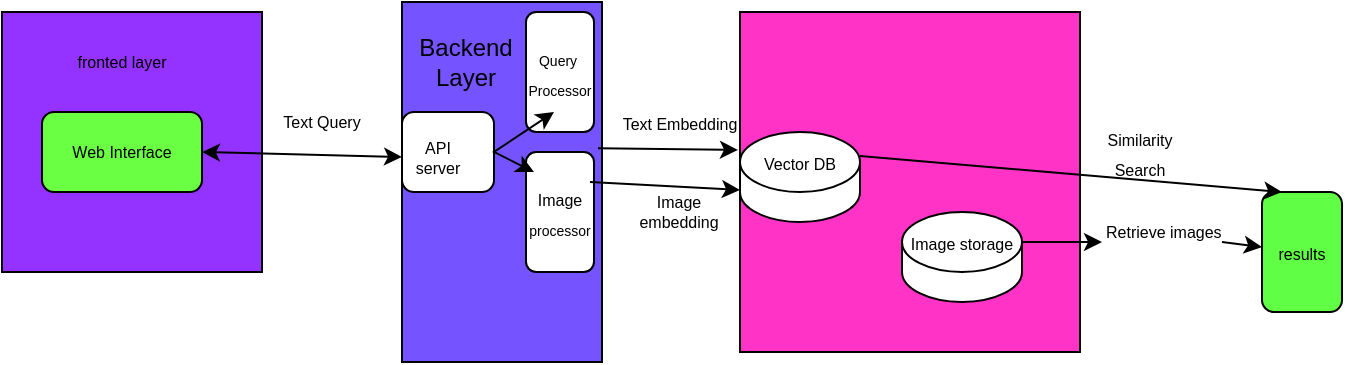 <mxfile version="26.0.13">
  <diagram name="Page-1" id="6saZNYcrLodcOuAmdLzd">
    <mxGraphModel dx="794" dy="412" grid="1" gridSize="10" guides="1" tooltips="1" connect="1" arrows="1" fold="1" page="1" pageScale="1" pageWidth="827" pageHeight="1169" math="0" shadow="0">
      <root>
        <mxCell id="0" />
        <mxCell id="1" parent="0" />
        <mxCell id="bRfTEf3vcqRI0EIgpDa1-1" value="&lt;div&gt;&lt;br&gt;&lt;/div&gt;&lt;div&gt;&lt;br&gt;&lt;/div&gt;&lt;div&gt;&lt;br&gt;&lt;/div&gt;&lt;div&gt;&lt;br&gt;&lt;/div&gt;" style="whiteSpace=wrap;html=1;aspect=fixed;align=left;fillColor=light-dark(#9433FF,var(--ge-dark-color, #121212));" vertex="1" parent="1">
          <mxGeometry x="10" y="10" width="130" height="130" as="geometry" />
        </mxCell>
        <mxCell id="bRfTEf3vcqRI0EIgpDa1-2" value="&lt;span style=&quot;text-align: left;&quot;&gt;fronted layer&lt;/span&gt;" style="text;html=1;align=center;verticalAlign=middle;whiteSpace=wrap;rounded=0;fontSize=8;" vertex="1" parent="1">
          <mxGeometry x="40" y="20" width="60" height="30" as="geometry" />
        </mxCell>
        <mxCell id="bRfTEf3vcqRI0EIgpDa1-3" value="" style="rounded=1;whiteSpace=wrap;html=1;fillColor=light-dark(#6BFF44,var(--ge-dark-color, #121212));" vertex="1" parent="1">
          <mxGeometry x="30" y="60" width="80" height="40" as="geometry" />
        </mxCell>
        <mxCell id="bRfTEf3vcqRI0EIgpDa1-4" value="Web Interface" style="text;html=1;align=center;verticalAlign=middle;whiteSpace=wrap;rounded=0;fontSize=8;" vertex="1" parent="1">
          <mxGeometry x="40" y="65" width="60" height="30" as="geometry" />
        </mxCell>
        <mxCell id="bRfTEf3vcqRI0EIgpDa1-5" value="" style="endArrow=classic;startArrow=classic;html=1;rounded=0;entryX=0;entryY=0.5;entryDx=0;entryDy=0;" edge="1" parent="1" target="bRfTEf3vcqRI0EIgpDa1-19">
          <mxGeometry width="50" height="50" relative="1" as="geometry">
            <mxPoint x="110" y="80" as="sourcePoint" />
            <mxPoint x="334" y="80.23" as="targetPoint" />
          </mxGeometry>
        </mxCell>
        <mxCell id="bRfTEf3vcqRI0EIgpDa1-6" value="" style="rounded=0;whiteSpace=wrap;html=1;fillColor=light-dark(#7554FF,var(--ge-dark-color, #121212));" vertex="1" parent="1">
          <mxGeometry x="210" y="5" width="100" height="180" as="geometry" />
        </mxCell>
        <mxCell id="bRfTEf3vcqRI0EIgpDa1-7" value="Text Query" style="text;html=1;align=center;verticalAlign=middle;whiteSpace=wrap;rounded=0;fontSize=8;" vertex="1" parent="1">
          <mxGeometry x="140" y="50" width="60" height="30" as="geometry" />
        </mxCell>
        <mxCell id="bRfTEf3vcqRI0EIgpDa1-11" value="" style="rounded=1;whiteSpace=wrap;html=1;" vertex="1" parent="1">
          <mxGeometry x="272" y="10" width="34" height="60" as="geometry" />
        </mxCell>
        <mxCell id="bRfTEf3vcqRI0EIgpDa1-12" value="" style="rounded=1;whiteSpace=wrap;html=1;" vertex="1" parent="1">
          <mxGeometry x="272" y="80" width="34" height="60" as="geometry" />
        </mxCell>
        <mxCell id="bRfTEf3vcqRI0EIgpDa1-10" value="&lt;span style=&quot;color: rgba(0, 0, 0, 0); font-family: monospace; font-size: 0px; text-align: start; text-wrap-mode: nowrap;&quot;&gt;%3CmxGraphModel%3E%3Croot%3E%3CmxCell%20id%3D%220%22%2F%3E%3CmxCell%20id%3D%221%22%20parent%3D%220%22%2F%3E%3CmxCell%20id%3D%222%22%20value%3D%22API%20server%22%20style%3D%22text%3Bhtml%3D1%3Balign%3Dcenter%3BverticalAlign%3Dmiddle%3BwhiteSpace%3Dwrap%3Brounded%3D0%3B%22%20vertex%3D%221%22%20parent%3D%221%22%3E%3CmxGeometry%20x%3D%22460%22%20y%3D%22155%22%20width%3D%2260%22%20height%3D%2230%22%20as%3D%22geometry%22%2F%3E%3C%2FmxCell%3E%3C%2Froot%3E%3C%2FmxGraphModel%3E&lt;/span&gt;" style="rounded=1;whiteSpace=wrap;html=1;" vertex="1" parent="1">
          <mxGeometry x="210" y="60" width="46" height="40" as="geometry" />
        </mxCell>
        <mxCell id="bRfTEf3vcqRI0EIgpDa1-19" value="API server" style="text;html=1;align=center;verticalAlign=middle;whiteSpace=wrap;rounded=0;fontSize=8;" vertex="1" parent="1">
          <mxGeometry x="210" y="65" width="36" height="35" as="geometry" />
        </mxCell>
        <mxCell id="bRfTEf3vcqRI0EIgpDa1-24" value="" style="endArrow=classic;startArrow=classic;html=1;rounded=0;" edge="1" parent="1">
          <mxGeometry width="50" height="50" relative="1" as="geometry">
            <mxPoint x="286" y="60" as="sourcePoint" />
            <mxPoint x="276" y="90" as="targetPoint" />
            <Array as="points">
              <mxPoint x="256" y="80" />
            </Array>
          </mxGeometry>
        </mxCell>
        <mxCell id="bRfTEf3vcqRI0EIgpDa1-33" value="&lt;font style=&quot;font-size: 7px;&quot;&gt;Query&amp;nbsp;&lt;/font&gt;&lt;div&gt;&lt;font style=&quot;font-size: 7px;&quot;&gt;&lt;font style=&quot;&quot;&gt;Processo&lt;/font&gt;r&lt;/font&gt;&lt;/div&gt;" style="text;html=1;align=center;verticalAlign=middle;whiteSpace=wrap;rounded=0;" vertex="1" parent="1">
          <mxGeometry x="259" y="25" width="60" height="30" as="geometry" />
        </mxCell>
        <mxCell id="bRfTEf3vcqRI0EIgpDa1-34" value="&lt;font style=&quot;font-size: 8px;&quot;&gt;Image&lt;/font&gt;&lt;div&gt;&lt;font style=&quot;font-size: 7px;&quot;&gt;&lt;font style=&quot;&quot;&gt;process&lt;/font&gt;or&lt;/font&gt;&lt;/div&gt;" style="text;html=1;align=center;verticalAlign=middle;whiteSpace=wrap;rounded=0;" vertex="1" parent="1">
          <mxGeometry x="259" y="95" width="60" height="30" as="geometry" />
        </mxCell>
        <mxCell id="bRfTEf3vcqRI0EIgpDa1-35" value="&lt;font style=&quot;font-size: 8px;&quot;&gt;Text Embedding&lt;/font&gt;" style="text;html=1;align=center;verticalAlign=middle;whiteSpace=wrap;rounded=0;" vertex="1" parent="1">
          <mxGeometry x="319" y="40" width="60" height="50" as="geometry" />
        </mxCell>
        <mxCell id="bRfTEf3vcqRI0EIgpDa1-40" value="Image embedding" style="text;html=1;align=center;verticalAlign=middle;whiteSpace=wrap;rounded=0;fontSize=8;" vertex="1" parent="1">
          <mxGeometry x="318" y="95" width="61" height="30" as="geometry" />
        </mxCell>
        <mxCell id="bRfTEf3vcqRI0EIgpDa1-41" value="" style="whiteSpace=wrap;html=1;aspect=fixed;fillColor=light-dark(#FF34C6,var(--ge-dark-color, #121212));" vertex="1" parent="1">
          <mxGeometry x="379" y="10" width="170" height="170" as="geometry" />
        </mxCell>
        <mxCell id="bRfTEf3vcqRI0EIgpDa1-42" value="" style="shape=cylinder3;whiteSpace=wrap;html=1;boundedLbl=1;backgroundOutline=1;size=15;" vertex="1" parent="1">
          <mxGeometry x="379" y="70" width="60" height="45" as="geometry" />
        </mxCell>
        <mxCell id="bRfTEf3vcqRI0EIgpDa1-43" value="Backend Layer" style="text;html=1;align=center;verticalAlign=middle;whiteSpace=wrap;rounded=0;" vertex="1" parent="1">
          <mxGeometry x="212" y="20" width="60" height="30" as="geometry" />
        </mxCell>
        <mxCell id="bRfTEf3vcqRI0EIgpDa1-44" value="" style="shape=cylinder3;whiteSpace=wrap;html=1;boundedLbl=1;backgroundOutline=1;size=15;" vertex="1" parent="1">
          <mxGeometry x="460" y="110" width="60" height="45" as="geometry" />
        </mxCell>
        <mxCell id="bRfTEf3vcqRI0EIgpDa1-58" value="" style="endArrow=classic;html=1;rounded=0;exitX=0.98;exitY=0.406;exitDx=0;exitDy=0;exitPerimeter=0;" edge="1" parent="1" source="bRfTEf3vcqRI0EIgpDa1-6">
          <mxGeometry width="50" height="50" relative="1" as="geometry">
            <mxPoint x="319" y="79" as="sourcePoint" />
            <mxPoint x="378" y="79" as="targetPoint" />
          </mxGeometry>
        </mxCell>
        <mxCell id="bRfTEf3vcqRI0EIgpDa1-60" value="" style="endArrow=classic;html=1;rounded=0;exitX=0.75;exitY=0;exitDx=0;exitDy=0;" edge="1" parent="1" source="bRfTEf3vcqRI0EIgpDa1-34">
          <mxGeometry width="50" height="50" relative="1" as="geometry">
            <mxPoint x="320" y="99" as="sourcePoint" />
            <mxPoint x="379" y="99" as="targetPoint" />
          </mxGeometry>
        </mxCell>
        <mxCell id="bRfTEf3vcqRI0EIgpDa1-62" value="&lt;font style=&quot;font-size: 8px;&quot;&gt;Vector DB&lt;/font&gt;" style="text;html=1;align=center;verticalAlign=middle;whiteSpace=wrap;rounded=0;" vertex="1" parent="1">
          <mxGeometry x="379" y="70" width="60" height="30" as="geometry" />
        </mxCell>
        <mxCell id="bRfTEf3vcqRI0EIgpDa1-64" value="&lt;span style=&quot;font-size: 8px;&quot;&gt;Image storage&lt;/span&gt;" style="text;html=1;align=center;verticalAlign=middle;whiteSpace=wrap;rounded=0;" vertex="1" parent="1">
          <mxGeometry x="460" y="110" width="60" height="30" as="geometry" />
        </mxCell>
        <mxCell id="bRfTEf3vcqRI0EIgpDa1-65" value="" style="endArrow=classic;html=1;rounded=0;exitX=1;exitY=0.5;exitDx=0;exitDy=0;" edge="1" parent="1" source="bRfTEf3vcqRI0EIgpDa1-71" target="bRfTEf3vcqRI0EIgpDa1-66">
          <mxGeometry width="50" height="50" relative="1" as="geometry">
            <mxPoint x="530" y="125" as="sourcePoint" />
            <mxPoint x="590" y="125" as="targetPoint" />
          </mxGeometry>
        </mxCell>
        <mxCell id="bRfTEf3vcqRI0EIgpDa1-66" value="" style="rounded=1;whiteSpace=wrap;html=1;fillColor=light-dark(#60FF45,var(--ge-dark-color, #121212));" vertex="1" parent="1">
          <mxGeometry x="640" y="100" width="40" height="60" as="geometry" />
        </mxCell>
        <mxCell id="bRfTEf3vcqRI0EIgpDa1-67" value="" style="endArrow=classic;html=1;rounded=0;exitX=1;exitY=0.5;exitDx=0;exitDy=0;entryX=0.25;entryY=0;entryDx=0;entryDy=0;" edge="1" parent="1" target="bRfTEf3vcqRI0EIgpDa1-66">
          <mxGeometry width="50" height="50" relative="1" as="geometry">
            <mxPoint x="439" y="82" as="sourcePoint" />
            <mxPoint x="539" y="82" as="targetPoint" />
          </mxGeometry>
        </mxCell>
        <mxCell id="bRfTEf3vcqRI0EIgpDa1-69" value="&lt;span style=&quot;font-size: 8px;&quot;&gt;Similarity Search&lt;/span&gt;" style="text;html=1;align=center;verticalAlign=middle;whiteSpace=wrap;rounded=0;" vertex="1" parent="1">
          <mxGeometry x="549" y="65" width="60" height="30" as="geometry" />
        </mxCell>
        <mxCell id="bRfTEf3vcqRI0EIgpDa1-70" value="&lt;span style=&quot;font-size: 8px;&quot;&gt;results&lt;/span&gt;" style="text;html=1;align=center;verticalAlign=middle;whiteSpace=wrap;rounded=0;" vertex="1" parent="1">
          <mxGeometry x="630" y="115" width="60" height="30" as="geometry" />
        </mxCell>
        <mxCell id="bRfTEf3vcqRI0EIgpDa1-72" value="" style="endArrow=classic;html=1;rounded=0;exitX=1;exitY=0.5;exitDx=0;exitDy=0;" edge="1" parent="1" source="bRfTEf3vcqRI0EIgpDa1-64" target="bRfTEf3vcqRI0EIgpDa1-71">
          <mxGeometry width="50" height="50" relative="1" as="geometry">
            <mxPoint x="520" y="125" as="sourcePoint" />
            <mxPoint x="640" y="129" as="targetPoint" />
          </mxGeometry>
        </mxCell>
        <mxCell id="bRfTEf3vcqRI0EIgpDa1-71" value="&lt;div style=&quot;text-align: center;&quot;&gt;&lt;span style=&quot;background-color: transparent; color: light-dark(rgb(0, 0, 0), rgb(255, 255, 255)); font-size: 8px;&quot;&gt;Retrieve images&lt;/span&gt;&lt;/div&gt;" style="text;whiteSpace=wrap;html=1;" vertex="1" parent="1">
          <mxGeometry x="560" y="105" width="60" height="40" as="geometry" />
        </mxCell>
      </root>
    </mxGraphModel>
  </diagram>
</mxfile>
